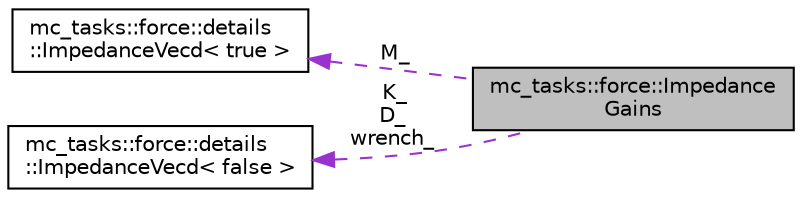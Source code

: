 digraph "mc_tasks::force::ImpedanceGains"
{
 // INTERACTIVE_SVG=YES
  edge [fontname="Helvetica",fontsize="10",labelfontname="Helvetica",labelfontsize="10"];
  node [fontname="Helvetica",fontsize="10",shape=record];
  rankdir="LR";
  Node1 [label="mc_tasks::force::Impedance\lGains",height=0.2,width=0.4,color="black", fillcolor="grey75", style="filled", fontcolor="black"];
  Node2 -> Node1 [dir="back",color="darkorchid3",fontsize="10",style="dashed",label=" M_" ,fontname="Helvetica"];
  Node2 [label="mc_tasks::force::details\l::ImpedanceVecd\< true \>",height=0.2,width=0.4,color="black", fillcolor="white", style="filled",URL="$structmc__tasks_1_1force_1_1details_1_1ImpedanceVecd.html"];
  Node3 -> Node1 [dir="back",color="darkorchid3",fontsize="10",style="dashed",label=" K_\nD_\nwrench_" ,fontname="Helvetica"];
  Node3 [label="mc_tasks::force::details\l::ImpedanceVecd\< false \>",height=0.2,width=0.4,color="black", fillcolor="white", style="filled",URL="$structmc__tasks_1_1force_1_1details_1_1ImpedanceVecd.html"];
}
